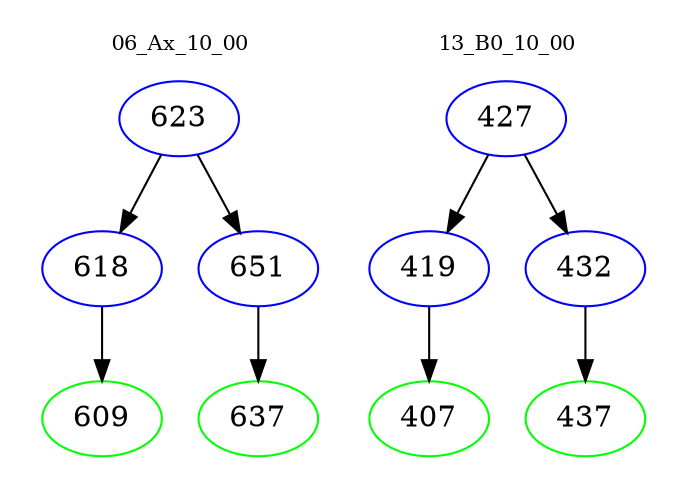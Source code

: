 digraph{
subgraph cluster_0 {
color = white
label = "06_Ax_10_00";
fontsize=10;
T0_623 [label="623", color="blue"]
T0_623 -> T0_618 [color="black"]
T0_618 [label="618", color="blue"]
T0_618 -> T0_609 [color="black"]
T0_609 [label="609", color="green"]
T0_623 -> T0_651 [color="black"]
T0_651 [label="651", color="blue"]
T0_651 -> T0_637 [color="black"]
T0_637 [label="637", color="green"]
}
subgraph cluster_1 {
color = white
label = "13_B0_10_00";
fontsize=10;
T1_427 [label="427", color="blue"]
T1_427 -> T1_419 [color="black"]
T1_419 [label="419", color="blue"]
T1_419 -> T1_407 [color="black"]
T1_407 [label="407", color="green"]
T1_427 -> T1_432 [color="black"]
T1_432 [label="432", color="blue"]
T1_432 -> T1_437 [color="black"]
T1_437 [label="437", color="green"]
}
}

